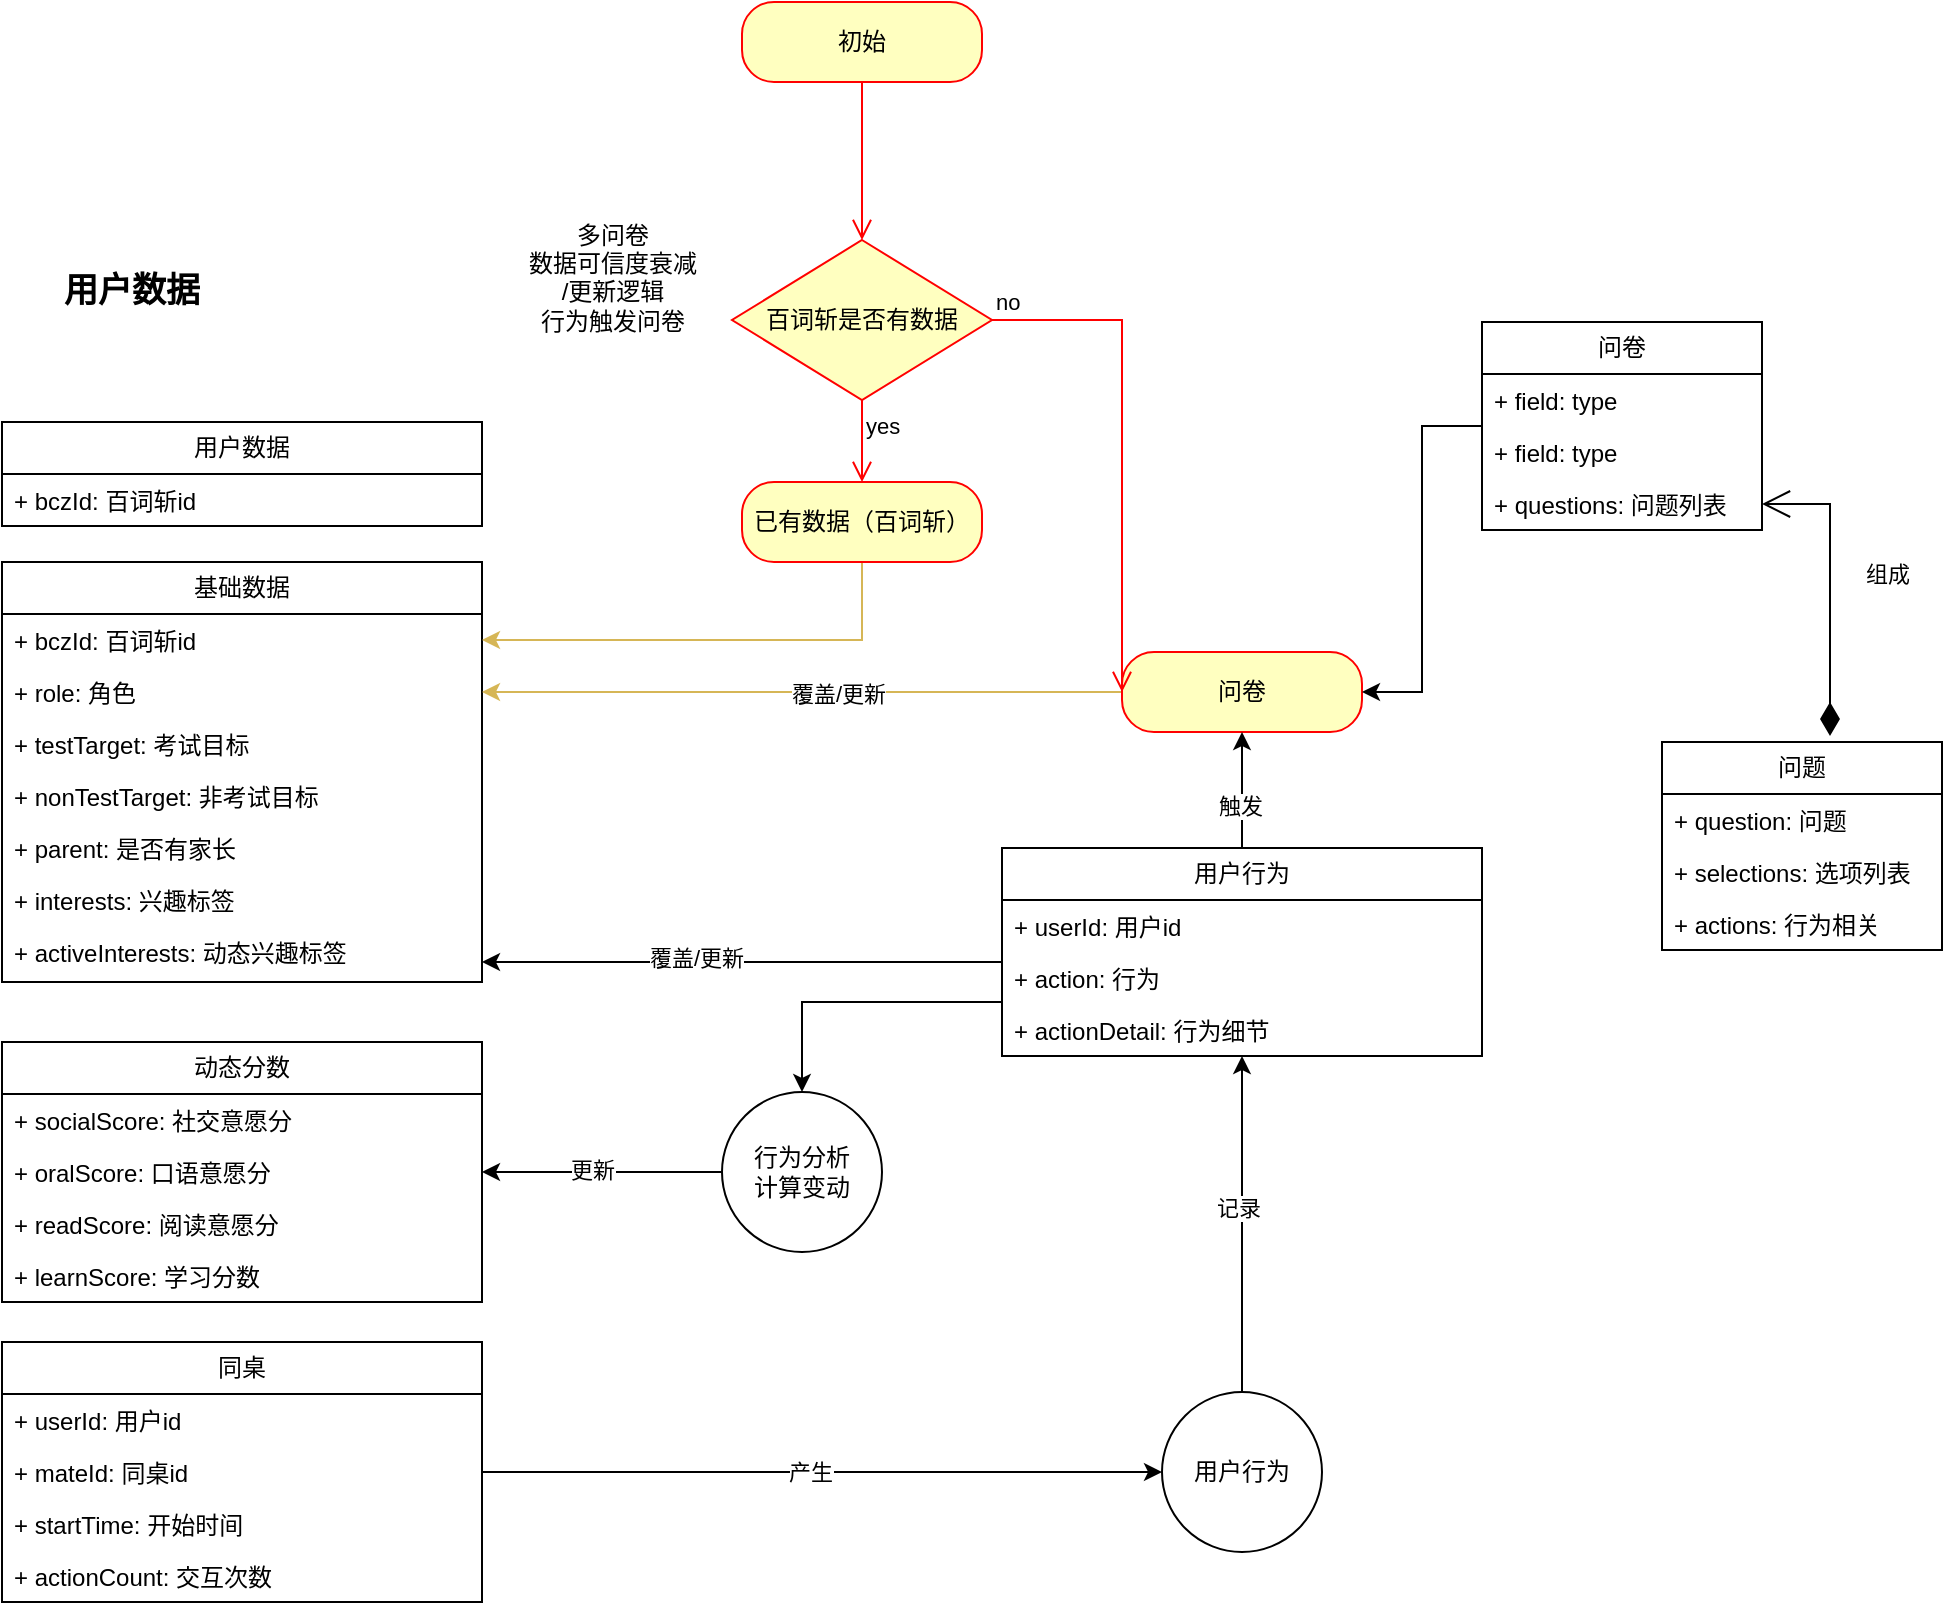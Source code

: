 <mxfile version="24.2.0" type="github">
  <diagram name="第 1 页" id="RESxf1cw6iVFQKryeCCg">
    <mxGraphModel dx="1242" dy="1988" grid="1" gridSize="10" guides="1" tooltips="1" connect="1" arrows="1" fold="1" page="1" pageScale="1" pageWidth="827" pageHeight="1169" math="0" shadow="0">
      <root>
        <mxCell id="0" />
        <mxCell id="1" parent="0" />
        <mxCell id="8ehRU_fh2GxWfl6_OMSD-1" value="基础数据" style="swimlane;fontStyle=0;childLayout=stackLayout;horizontal=1;startSize=26;fillColor=none;horizontalStack=0;resizeParent=1;resizeParentMax=0;resizeLast=0;collapsible=1;marginBottom=0;whiteSpace=wrap;html=1;" vertex="1" parent="1">
          <mxGeometry x="80" y="190" width="240" height="210" as="geometry" />
        </mxCell>
        <mxCell id="8ehRU_fh2GxWfl6_OMSD-2" value="+ bczId: 百词斩id" style="text;strokeColor=none;fillColor=none;align=left;verticalAlign=top;spacingLeft=4;spacingRight=4;overflow=hidden;rotatable=0;points=[[0,0.5],[1,0.5]];portConstraint=eastwest;whiteSpace=wrap;html=1;" vertex="1" parent="8ehRU_fh2GxWfl6_OMSD-1">
          <mxGeometry y="26" width="240" height="26" as="geometry" />
        </mxCell>
        <mxCell id="8ehRU_fh2GxWfl6_OMSD-3" value="+ role: 角色" style="text;strokeColor=none;fillColor=none;align=left;verticalAlign=top;spacingLeft=4;spacingRight=4;overflow=hidden;rotatable=0;points=[[0,0.5],[1,0.5]];portConstraint=eastwest;whiteSpace=wrap;html=1;" vertex="1" parent="8ehRU_fh2GxWfl6_OMSD-1">
          <mxGeometry y="52" width="240" height="26" as="geometry" />
        </mxCell>
        <mxCell id="8ehRU_fh2GxWfl6_OMSD-4" value="+ testTarget: 考试目标" style="text;strokeColor=none;fillColor=none;align=left;verticalAlign=top;spacingLeft=4;spacingRight=4;overflow=hidden;rotatable=0;points=[[0,0.5],[1,0.5]];portConstraint=eastwest;whiteSpace=wrap;html=1;" vertex="1" parent="8ehRU_fh2GxWfl6_OMSD-1">
          <mxGeometry y="78" width="240" height="26" as="geometry" />
        </mxCell>
        <mxCell id="8ehRU_fh2GxWfl6_OMSD-10" value="+ nonTestTarget: 非考试目标" style="text;strokeColor=none;fillColor=none;align=left;verticalAlign=top;spacingLeft=4;spacingRight=4;overflow=hidden;rotatable=0;points=[[0,0.5],[1,0.5]];portConstraint=eastwest;whiteSpace=wrap;html=1;" vertex="1" parent="8ehRU_fh2GxWfl6_OMSD-1">
          <mxGeometry y="104" width="240" height="26" as="geometry" />
        </mxCell>
        <mxCell id="8ehRU_fh2GxWfl6_OMSD-25" value="+ parent: 是否有家长" style="text;strokeColor=none;fillColor=none;align=left;verticalAlign=top;spacingLeft=4;spacingRight=4;overflow=hidden;rotatable=0;points=[[0,0.5],[1,0.5]];portConstraint=eastwest;whiteSpace=wrap;html=1;" vertex="1" parent="8ehRU_fh2GxWfl6_OMSD-1">
          <mxGeometry y="130" width="240" height="26" as="geometry" />
        </mxCell>
        <mxCell id="8ehRU_fh2GxWfl6_OMSD-11" value="+ interests: 兴趣标签" style="text;strokeColor=none;fillColor=none;align=left;verticalAlign=top;spacingLeft=4;spacingRight=4;overflow=hidden;rotatable=0;points=[[0,0.5],[1,0.5]];portConstraint=eastwest;whiteSpace=wrap;html=1;" vertex="1" parent="8ehRU_fh2GxWfl6_OMSD-1">
          <mxGeometry y="156" width="240" height="26" as="geometry" />
        </mxCell>
        <mxCell id="8ehRU_fh2GxWfl6_OMSD-62" value="+ activeInterests: 动态兴趣标签" style="text;strokeColor=none;fillColor=none;align=left;verticalAlign=top;spacingLeft=4;spacingRight=4;overflow=hidden;rotatable=0;points=[[0,0.5],[1,0.5]];portConstraint=eastwest;whiteSpace=wrap;html=1;" vertex="1" parent="8ehRU_fh2GxWfl6_OMSD-1">
          <mxGeometry y="182" width="240" height="28" as="geometry" />
        </mxCell>
        <mxCell id="8ehRU_fh2GxWfl6_OMSD-5" value="用户数据" style="swimlane;fontStyle=0;childLayout=stackLayout;horizontal=1;startSize=26;fillColor=none;horizontalStack=0;resizeParent=1;resizeParentMax=0;resizeLast=0;collapsible=1;marginBottom=0;whiteSpace=wrap;html=1;" vertex="1" parent="1">
          <mxGeometry x="80" y="120" width="240" height="52" as="geometry" />
        </mxCell>
        <mxCell id="8ehRU_fh2GxWfl6_OMSD-6" value="+ bczId: 百词斩id" style="text;strokeColor=none;fillColor=none;align=left;verticalAlign=top;spacingLeft=4;spacingRight=4;overflow=hidden;rotatable=0;points=[[0,0.5],[1,0.5]];portConstraint=eastwest;whiteSpace=wrap;html=1;" vertex="1" parent="8ehRU_fh2GxWfl6_OMSD-5">
          <mxGeometry y="26" width="240" height="26" as="geometry" />
        </mxCell>
        <mxCell id="8ehRU_fh2GxWfl6_OMSD-9" value="用户数据" style="text;html=1;align=center;verticalAlign=middle;whiteSpace=wrap;rounded=0;fontStyle=1;fontSize=17;" vertex="1" parent="1">
          <mxGeometry x="80" y="40" width="130" height="30" as="geometry" />
        </mxCell>
        <mxCell id="8ehRU_fh2GxWfl6_OMSD-12" value="动态分数" style="swimlane;fontStyle=0;childLayout=stackLayout;horizontal=1;startSize=26;fillColor=none;horizontalStack=0;resizeParent=1;resizeParentMax=0;resizeLast=0;collapsible=1;marginBottom=0;whiteSpace=wrap;html=1;" vertex="1" parent="1">
          <mxGeometry x="80" y="430" width="240" height="130" as="geometry" />
        </mxCell>
        <mxCell id="8ehRU_fh2GxWfl6_OMSD-13" value="+ socialScore: 社交意愿分" style="text;strokeColor=none;fillColor=none;align=left;verticalAlign=top;spacingLeft=4;spacingRight=4;overflow=hidden;rotatable=0;points=[[0,0.5],[1,0.5]];portConstraint=eastwest;whiteSpace=wrap;html=1;" vertex="1" parent="8ehRU_fh2GxWfl6_OMSD-12">
          <mxGeometry y="26" width="240" height="26" as="geometry" />
        </mxCell>
        <mxCell id="8ehRU_fh2GxWfl6_OMSD-14" value="+ oralScore: 口语意愿分" style="text;strokeColor=none;fillColor=none;align=left;verticalAlign=top;spacingLeft=4;spacingRight=4;overflow=hidden;rotatable=0;points=[[0,0.5],[1,0.5]];portConstraint=eastwest;whiteSpace=wrap;html=1;" vertex="1" parent="8ehRU_fh2GxWfl6_OMSD-12">
          <mxGeometry y="52" width="240" height="26" as="geometry" />
        </mxCell>
        <mxCell id="8ehRU_fh2GxWfl6_OMSD-15" value="+ readScore: 阅读意愿分" style="text;strokeColor=none;fillColor=none;align=left;verticalAlign=top;spacingLeft=4;spacingRight=4;overflow=hidden;rotatable=0;points=[[0,0.5],[1,0.5]];portConstraint=eastwest;whiteSpace=wrap;html=1;" vertex="1" parent="8ehRU_fh2GxWfl6_OMSD-12">
          <mxGeometry y="78" width="240" height="26" as="geometry" />
        </mxCell>
        <mxCell id="8ehRU_fh2GxWfl6_OMSD-16" value="+ learnScore: 学习分数" style="text;strokeColor=none;fillColor=none;align=left;verticalAlign=top;spacingLeft=4;spacingRight=4;overflow=hidden;rotatable=0;points=[[0,0.5],[1,0.5]];portConstraint=eastwest;whiteSpace=wrap;html=1;" vertex="1" parent="8ehRU_fh2GxWfl6_OMSD-12">
          <mxGeometry y="104" width="240" height="26" as="geometry" />
        </mxCell>
        <mxCell id="8ehRU_fh2GxWfl6_OMSD-55" value="" style="edgeStyle=orthogonalEdgeStyle;rounded=0;orthogonalLoop=1;jettySize=auto;html=1;" edge="1" parent="1" source="8ehRU_fh2GxWfl6_OMSD-18" target="8ehRU_fh2GxWfl6_OMSD-54">
          <mxGeometry relative="1" as="geometry" />
        </mxCell>
        <mxCell id="8ehRU_fh2GxWfl6_OMSD-87" value="产生" style="edgeLabel;html=1;align=center;verticalAlign=middle;resizable=0;points=[];" vertex="1" connectable="0" parent="8ehRU_fh2GxWfl6_OMSD-55">
          <mxGeometry x="-0.035" relative="1" as="geometry">
            <mxPoint as="offset" />
          </mxGeometry>
        </mxCell>
        <mxCell id="8ehRU_fh2GxWfl6_OMSD-18" value="同桌" style="swimlane;fontStyle=0;childLayout=stackLayout;horizontal=1;startSize=26;fillColor=none;horizontalStack=0;resizeParent=1;resizeParentMax=0;resizeLast=0;collapsible=1;marginBottom=0;whiteSpace=wrap;html=1;" vertex="1" parent="1">
          <mxGeometry x="80" y="580" width="240" height="130" as="geometry" />
        </mxCell>
        <mxCell id="8ehRU_fh2GxWfl6_OMSD-19" value="+ userId: 用户id" style="text;strokeColor=none;fillColor=none;align=left;verticalAlign=top;spacingLeft=4;spacingRight=4;overflow=hidden;rotatable=0;points=[[0,0.5],[1,0.5]];portConstraint=eastwest;whiteSpace=wrap;html=1;" vertex="1" parent="8ehRU_fh2GxWfl6_OMSD-18">
          <mxGeometry y="26" width="240" height="26" as="geometry" />
        </mxCell>
        <mxCell id="8ehRU_fh2GxWfl6_OMSD-20" value="+ mateId: 同桌id" style="text;strokeColor=none;fillColor=none;align=left;verticalAlign=top;spacingLeft=4;spacingRight=4;overflow=hidden;rotatable=0;points=[[0,0.5],[1,0.5]];portConstraint=eastwest;whiteSpace=wrap;html=1;" vertex="1" parent="8ehRU_fh2GxWfl6_OMSD-18">
          <mxGeometry y="52" width="240" height="26" as="geometry" />
        </mxCell>
        <mxCell id="8ehRU_fh2GxWfl6_OMSD-21" value="+ startTime: 开始时间" style="text;strokeColor=none;fillColor=none;align=left;verticalAlign=top;spacingLeft=4;spacingRight=4;overflow=hidden;rotatable=0;points=[[0,0.5],[1,0.5]];portConstraint=eastwest;whiteSpace=wrap;html=1;" vertex="1" parent="8ehRU_fh2GxWfl6_OMSD-18">
          <mxGeometry y="78" width="240" height="26" as="geometry" />
        </mxCell>
        <mxCell id="8ehRU_fh2GxWfl6_OMSD-22" value="+ actionCount: 交互次数" style="text;strokeColor=none;fillColor=none;align=left;verticalAlign=top;spacingLeft=4;spacingRight=4;overflow=hidden;rotatable=0;points=[[0,0.5],[1,0.5]];portConstraint=eastwest;whiteSpace=wrap;html=1;" vertex="1" parent="8ehRU_fh2GxWfl6_OMSD-18">
          <mxGeometry y="104" width="240" height="26" as="geometry" />
        </mxCell>
        <mxCell id="8ehRU_fh2GxWfl6_OMSD-41" style="edgeStyle=orthogonalEdgeStyle;rounded=0;orthogonalLoop=1;jettySize=auto;html=1;entryX=1;entryY=0.5;entryDx=0;entryDy=0;fillColor=#fff2cc;strokeColor=#d6b656;" edge="1" parent="1" source="8ehRU_fh2GxWfl6_OMSD-26" target="8ehRU_fh2GxWfl6_OMSD-3">
          <mxGeometry relative="1" as="geometry" />
        </mxCell>
        <mxCell id="8ehRU_fh2GxWfl6_OMSD-85" value="覆盖/更新" style="edgeLabel;html=1;align=center;verticalAlign=middle;resizable=0;points=[];" vertex="1" connectable="0" parent="8ehRU_fh2GxWfl6_OMSD-41">
          <mxGeometry x="-0.113" y="1" relative="1" as="geometry">
            <mxPoint as="offset" />
          </mxGeometry>
        </mxCell>
        <mxCell id="8ehRU_fh2GxWfl6_OMSD-26" value="问卷" style="rounded=1;whiteSpace=wrap;html=1;arcSize=40;fontColor=#000000;fillColor=#ffffc0;strokeColor=#ff0000;" vertex="1" parent="1">
          <mxGeometry x="640" y="235" width="120" height="40" as="geometry" />
        </mxCell>
        <mxCell id="8ehRU_fh2GxWfl6_OMSD-59" style="edgeStyle=orthogonalEdgeStyle;rounded=0;orthogonalLoop=1;jettySize=auto;html=1;entryX=1;entryY=0.5;entryDx=0;entryDy=0;fillColor=#fff2cc;strokeColor=#d6b656;" edge="1" parent="1" source="8ehRU_fh2GxWfl6_OMSD-28" target="8ehRU_fh2GxWfl6_OMSD-2">
          <mxGeometry relative="1" as="geometry" />
        </mxCell>
        <mxCell id="8ehRU_fh2GxWfl6_OMSD-28" value="已有数据（百词斩）" style="rounded=1;whiteSpace=wrap;html=1;arcSize=40;fontColor=#000000;fillColor=#ffffc0;strokeColor=#ff0000;" vertex="1" parent="1">
          <mxGeometry x="450" y="150" width="120" height="40" as="geometry" />
        </mxCell>
        <mxCell id="8ehRU_fh2GxWfl6_OMSD-47" value="" style="edgeStyle=orthogonalEdgeStyle;rounded=0;orthogonalLoop=1;jettySize=auto;html=1;" edge="1" parent="1" source="8ehRU_fh2GxWfl6_OMSD-30" target="8ehRU_fh2GxWfl6_OMSD-46">
          <mxGeometry relative="1" as="geometry">
            <Array as="points">
              <mxPoint x="480" y="410" />
            </Array>
          </mxGeometry>
        </mxCell>
        <mxCell id="8ehRU_fh2GxWfl6_OMSD-63" style="edgeStyle=orthogonalEdgeStyle;rounded=0;orthogonalLoop=1;jettySize=auto;html=1;" edge="1" parent="1" source="8ehRU_fh2GxWfl6_OMSD-30" target="8ehRU_fh2GxWfl6_OMSD-62">
          <mxGeometry relative="1" as="geometry">
            <Array as="points">
              <mxPoint x="390" y="390" />
              <mxPoint x="390" y="390" />
            </Array>
          </mxGeometry>
        </mxCell>
        <mxCell id="8ehRU_fh2GxWfl6_OMSD-77" value="覆盖/更新" style="edgeLabel;html=1;align=center;verticalAlign=middle;resizable=0;points=[];" vertex="1" connectable="0" parent="8ehRU_fh2GxWfl6_OMSD-63">
          <mxGeometry x="0.177" y="-2" relative="1" as="geometry">
            <mxPoint as="offset" />
          </mxGeometry>
        </mxCell>
        <mxCell id="8ehRU_fh2GxWfl6_OMSD-80" style="edgeStyle=orthogonalEdgeStyle;rounded=0;orthogonalLoop=1;jettySize=auto;html=1;exitX=0.5;exitY=0;exitDx=0;exitDy=0;entryX=0.5;entryY=1;entryDx=0;entryDy=0;" edge="1" parent="1" source="8ehRU_fh2GxWfl6_OMSD-30" target="8ehRU_fh2GxWfl6_OMSD-26">
          <mxGeometry relative="1" as="geometry">
            <mxPoint x="750" y="250" as="targetPoint" />
          </mxGeometry>
        </mxCell>
        <mxCell id="8ehRU_fh2GxWfl6_OMSD-81" value="触发" style="edgeLabel;html=1;align=center;verticalAlign=middle;resizable=0;points=[];" vertex="1" connectable="0" parent="8ehRU_fh2GxWfl6_OMSD-80">
          <mxGeometry x="-0.278" y="1" relative="1" as="geometry">
            <mxPoint as="offset" />
          </mxGeometry>
        </mxCell>
        <mxCell id="8ehRU_fh2GxWfl6_OMSD-30" value="用户行为" style="swimlane;fontStyle=0;childLayout=stackLayout;horizontal=1;startSize=26;fillColor=none;horizontalStack=0;resizeParent=1;resizeParentMax=0;resizeLast=0;collapsible=1;marginBottom=0;whiteSpace=wrap;html=1;" vertex="1" parent="1">
          <mxGeometry x="580" y="333" width="240" height="104" as="geometry">
            <mxRectangle x="580" y="333" width="90" height="30" as="alternateBounds" />
          </mxGeometry>
        </mxCell>
        <mxCell id="8ehRU_fh2GxWfl6_OMSD-43" value="+ userId: 用户id" style="text;strokeColor=none;fillColor=none;align=left;verticalAlign=top;spacingLeft=4;spacingRight=4;overflow=hidden;rotatable=0;points=[[0,0.5],[1,0.5]];portConstraint=eastwest;whiteSpace=wrap;html=1;" vertex="1" parent="8ehRU_fh2GxWfl6_OMSD-30">
          <mxGeometry y="26" width="240" height="26" as="geometry" />
        </mxCell>
        <mxCell id="8ehRU_fh2GxWfl6_OMSD-42" value="+ action: 行为" style="text;strokeColor=none;fillColor=none;align=left;verticalAlign=top;spacingLeft=4;spacingRight=4;overflow=hidden;rotatable=0;points=[[0,0.5],[1,0.5]];portConstraint=eastwest;whiteSpace=wrap;html=1;" vertex="1" parent="8ehRU_fh2GxWfl6_OMSD-30">
          <mxGeometry y="52" width="240" height="26" as="geometry" />
        </mxCell>
        <mxCell id="8ehRU_fh2GxWfl6_OMSD-34" value="+ actionDetail: 行为细节" style="text;strokeColor=none;fillColor=none;align=left;verticalAlign=top;spacingLeft=4;spacingRight=4;overflow=hidden;rotatable=0;points=[[0,0.5],[1,0.5]];portConstraint=eastwest;whiteSpace=wrap;html=1;" vertex="1" parent="8ehRU_fh2GxWfl6_OMSD-30">
          <mxGeometry y="78" width="240" height="26" as="geometry" />
        </mxCell>
        <mxCell id="8ehRU_fh2GxWfl6_OMSD-35" value="百词斩是否有数据" style="rhombus;whiteSpace=wrap;html=1;fontColor=#000000;fillColor=#ffffc0;strokeColor=#ff0000;" vertex="1" parent="1">
          <mxGeometry x="445" y="29" width="130" height="80" as="geometry" />
        </mxCell>
        <mxCell id="8ehRU_fh2GxWfl6_OMSD-36" value="no" style="edgeStyle=orthogonalEdgeStyle;html=1;align=left;verticalAlign=bottom;endArrow=open;endSize=8;strokeColor=#ff0000;rounded=0;entryX=0;entryY=0.5;entryDx=0;entryDy=0;" edge="1" source="8ehRU_fh2GxWfl6_OMSD-35" parent="1" target="8ehRU_fh2GxWfl6_OMSD-26">
          <mxGeometry x="-1" relative="1" as="geometry">
            <mxPoint x="650" y="100" as="targetPoint" />
            <Array as="points">
              <mxPoint x="640" y="69" />
            </Array>
          </mxGeometry>
        </mxCell>
        <mxCell id="8ehRU_fh2GxWfl6_OMSD-37" value="yes" style="edgeStyle=orthogonalEdgeStyle;html=1;align=left;verticalAlign=top;endArrow=open;endSize=8;strokeColor=#ff0000;rounded=0;entryX=0.5;entryY=0;entryDx=0;entryDy=0;" edge="1" source="8ehRU_fh2GxWfl6_OMSD-35" parent="1" target="8ehRU_fh2GxWfl6_OMSD-28">
          <mxGeometry x="-1" relative="1" as="geometry">
            <mxPoint x="510" y="180" as="targetPoint" />
          </mxGeometry>
        </mxCell>
        <mxCell id="8ehRU_fh2GxWfl6_OMSD-48" style="edgeStyle=orthogonalEdgeStyle;rounded=0;orthogonalLoop=1;jettySize=auto;html=1;" edge="1" parent="1" source="8ehRU_fh2GxWfl6_OMSD-46" target="8ehRU_fh2GxWfl6_OMSD-12">
          <mxGeometry relative="1" as="geometry" />
        </mxCell>
        <mxCell id="8ehRU_fh2GxWfl6_OMSD-86" value="更新" style="edgeLabel;html=1;align=center;verticalAlign=middle;resizable=0;points=[];" vertex="1" connectable="0" parent="8ehRU_fh2GxWfl6_OMSD-48">
          <mxGeometry x="0.083" y="-1" relative="1" as="geometry">
            <mxPoint as="offset" />
          </mxGeometry>
        </mxCell>
        <mxCell id="8ehRU_fh2GxWfl6_OMSD-46" value="行为分析&lt;div&gt;计算变动&lt;/div&gt;" style="ellipse;whiteSpace=wrap;html=1;fillColor=none;fontStyle=0;startSize=26;" vertex="1" parent="1">
          <mxGeometry x="440" y="455" width="80" height="80" as="geometry" />
        </mxCell>
        <mxCell id="8ehRU_fh2GxWfl6_OMSD-56" style="edgeStyle=orthogonalEdgeStyle;rounded=0;orthogonalLoop=1;jettySize=auto;html=1;" edge="1" parent="1" source="8ehRU_fh2GxWfl6_OMSD-54" target="8ehRU_fh2GxWfl6_OMSD-30">
          <mxGeometry relative="1" as="geometry" />
        </mxCell>
        <mxCell id="8ehRU_fh2GxWfl6_OMSD-88" value="记录" style="edgeLabel;html=1;align=center;verticalAlign=middle;resizable=0;points=[];" vertex="1" connectable="0" parent="8ehRU_fh2GxWfl6_OMSD-56">
          <mxGeometry x="0.095" y="2" relative="1" as="geometry">
            <mxPoint as="offset" />
          </mxGeometry>
        </mxCell>
        <mxCell id="8ehRU_fh2GxWfl6_OMSD-54" value="用户行为" style="ellipse;whiteSpace=wrap;html=1;fillColor=none;fontStyle=0;startSize=26;" vertex="1" parent="1">
          <mxGeometry x="660" y="605" width="80" height="80" as="geometry" />
        </mxCell>
        <mxCell id="8ehRU_fh2GxWfl6_OMSD-66" value="多问卷&lt;div&gt;数据可信度衰减&lt;/div&gt;&lt;div&gt;/更新逻辑&lt;/div&gt;&lt;div&gt;行为触发问卷&lt;/div&gt;&lt;div&gt;&lt;br&gt;&lt;/div&gt;" style="text;html=1;align=center;verticalAlign=middle;resizable=0;points=[];autosize=1;strokeColor=none;fillColor=none;" vertex="1" parent="1">
          <mxGeometry x="330" y="10" width="110" height="90" as="geometry" />
        </mxCell>
        <mxCell id="8ehRU_fh2GxWfl6_OMSD-76" style="edgeStyle=orthogonalEdgeStyle;rounded=0;orthogonalLoop=1;jettySize=auto;html=1;entryX=1;entryY=0.5;entryDx=0;entryDy=0;" edge="1" parent="1" source="8ehRU_fh2GxWfl6_OMSD-67" target="8ehRU_fh2GxWfl6_OMSD-26">
          <mxGeometry relative="1" as="geometry" />
        </mxCell>
        <mxCell id="8ehRU_fh2GxWfl6_OMSD-67" value="问卷" style="swimlane;fontStyle=0;childLayout=stackLayout;horizontal=1;startSize=26;fillColor=none;horizontalStack=0;resizeParent=1;resizeParentMax=0;resizeLast=0;collapsible=1;marginBottom=0;whiteSpace=wrap;html=1;" vertex="1" parent="1">
          <mxGeometry x="820" y="70" width="140" height="104" as="geometry" />
        </mxCell>
        <mxCell id="8ehRU_fh2GxWfl6_OMSD-68" value="+ field: type" style="text;strokeColor=none;fillColor=none;align=left;verticalAlign=top;spacingLeft=4;spacingRight=4;overflow=hidden;rotatable=0;points=[[0,0.5],[1,0.5]];portConstraint=eastwest;whiteSpace=wrap;html=1;" vertex="1" parent="8ehRU_fh2GxWfl6_OMSD-67">
          <mxGeometry y="26" width="140" height="26" as="geometry" />
        </mxCell>
        <mxCell id="8ehRU_fh2GxWfl6_OMSD-69" value="+ field: type" style="text;strokeColor=none;fillColor=none;align=left;verticalAlign=top;spacingLeft=4;spacingRight=4;overflow=hidden;rotatable=0;points=[[0,0.5],[1,0.5]];portConstraint=eastwest;whiteSpace=wrap;html=1;" vertex="1" parent="8ehRU_fh2GxWfl6_OMSD-67">
          <mxGeometry y="52" width="140" height="26" as="geometry" />
        </mxCell>
        <mxCell id="8ehRU_fh2GxWfl6_OMSD-70" value="+ questions: 问题列表" style="text;strokeColor=none;fillColor=none;align=left;verticalAlign=top;spacingLeft=4;spacingRight=4;overflow=hidden;rotatable=0;points=[[0,0.5],[1,0.5]];portConstraint=eastwest;whiteSpace=wrap;html=1;" vertex="1" parent="8ehRU_fh2GxWfl6_OMSD-67">
          <mxGeometry y="78" width="140" height="26" as="geometry" />
        </mxCell>
        <mxCell id="8ehRU_fh2GxWfl6_OMSD-71" value="问题" style="swimlane;fontStyle=0;childLayout=stackLayout;horizontal=1;startSize=26;fillColor=none;horizontalStack=0;resizeParent=1;resizeParentMax=0;resizeLast=0;collapsible=1;marginBottom=0;whiteSpace=wrap;html=1;" vertex="1" parent="1">
          <mxGeometry x="910" y="280" width="140" height="104" as="geometry" />
        </mxCell>
        <mxCell id="8ehRU_fh2GxWfl6_OMSD-72" value="+ question: 问题" style="text;strokeColor=none;fillColor=none;align=left;verticalAlign=top;spacingLeft=4;spacingRight=4;overflow=hidden;rotatable=0;points=[[0,0.5],[1,0.5]];portConstraint=eastwest;whiteSpace=wrap;html=1;" vertex="1" parent="8ehRU_fh2GxWfl6_OMSD-71">
          <mxGeometry y="26" width="140" height="26" as="geometry" />
        </mxCell>
        <mxCell id="8ehRU_fh2GxWfl6_OMSD-73" value="+ selections: 选项列表" style="text;strokeColor=none;fillColor=none;align=left;verticalAlign=top;spacingLeft=4;spacingRight=4;overflow=hidden;rotatable=0;points=[[0,0.5],[1,0.5]];portConstraint=eastwest;whiteSpace=wrap;html=1;" vertex="1" parent="8ehRU_fh2GxWfl6_OMSD-71">
          <mxGeometry y="52" width="140" height="26" as="geometry" />
        </mxCell>
        <mxCell id="8ehRU_fh2GxWfl6_OMSD-74" value="+ actions: 行为相关" style="text;strokeColor=none;fillColor=none;align=left;verticalAlign=top;spacingLeft=4;spacingRight=4;overflow=hidden;rotatable=0;points=[[0,0.5],[1,0.5]];portConstraint=eastwest;whiteSpace=wrap;html=1;" vertex="1" parent="8ehRU_fh2GxWfl6_OMSD-71">
          <mxGeometry y="78" width="140" height="26" as="geometry" />
        </mxCell>
        <mxCell id="8ehRU_fh2GxWfl6_OMSD-82" value="初始" style="rounded=1;whiteSpace=wrap;html=1;arcSize=40;fontColor=#000000;fillColor=#ffffc0;strokeColor=#ff0000;" vertex="1" parent="1">
          <mxGeometry x="450" y="-90" width="120" height="40" as="geometry" />
        </mxCell>
        <mxCell id="8ehRU_fh2GxWfl6_OMSD-83" value="" style="edgeStyle=orthogonalEdgeStyle;html=1;verticalAlign=bottom;endArrow=open;endSize=8;strokeColor=#ff0000;rounded=0;" edge="1" source="8ehRU_fh2GxWfl6_OMSD-82" parent="1" target="8ehRU_fh2GxWfl6_OMSD-35">
          <mxGeometry relative="1" as="geometry">
            <mxPoint x="505" y="30" as="targetPoint" />
            <Array as="points">
              <mxPoint x="510" />
              <mxPoint x="510" />
            </Array>
          </mxGeometry>
        </mxCell>
        <mxCell id="8ehRU_fh2GxWfl6_OMSD-91" value="组成" style="endArrow=open;html=1;endSize=12;startArrow=diamondThin;startSize=14;startFill=1;edgeStyle=orthogonalEdgeStyle;align=left;verticalAlign=bottom;rounded=0;exitX=0.6;exitY=-0.029;exitDx=0;exitDy=0;exitPerimeter=0;" edge="1" parent="1" source="8ehRU_fh2GxWfl6_OMSD-71" target="8ehRU_fh2GxWfl6_OMSD-70">
          <mxGeometry x="-0.043" y="-16" relative="1" as="geometry">
            <mxPoint x="1000" y="384.5" as="sourcePoint" />
            <mxPoint x="1160" y="384.5" as="targetPoint" />
            <mxPoint as="offset" />
          </mxGeometry>
        </mxCell>
      </root>
    </mxGraphModel>
  </diagram>
</mxfile>
